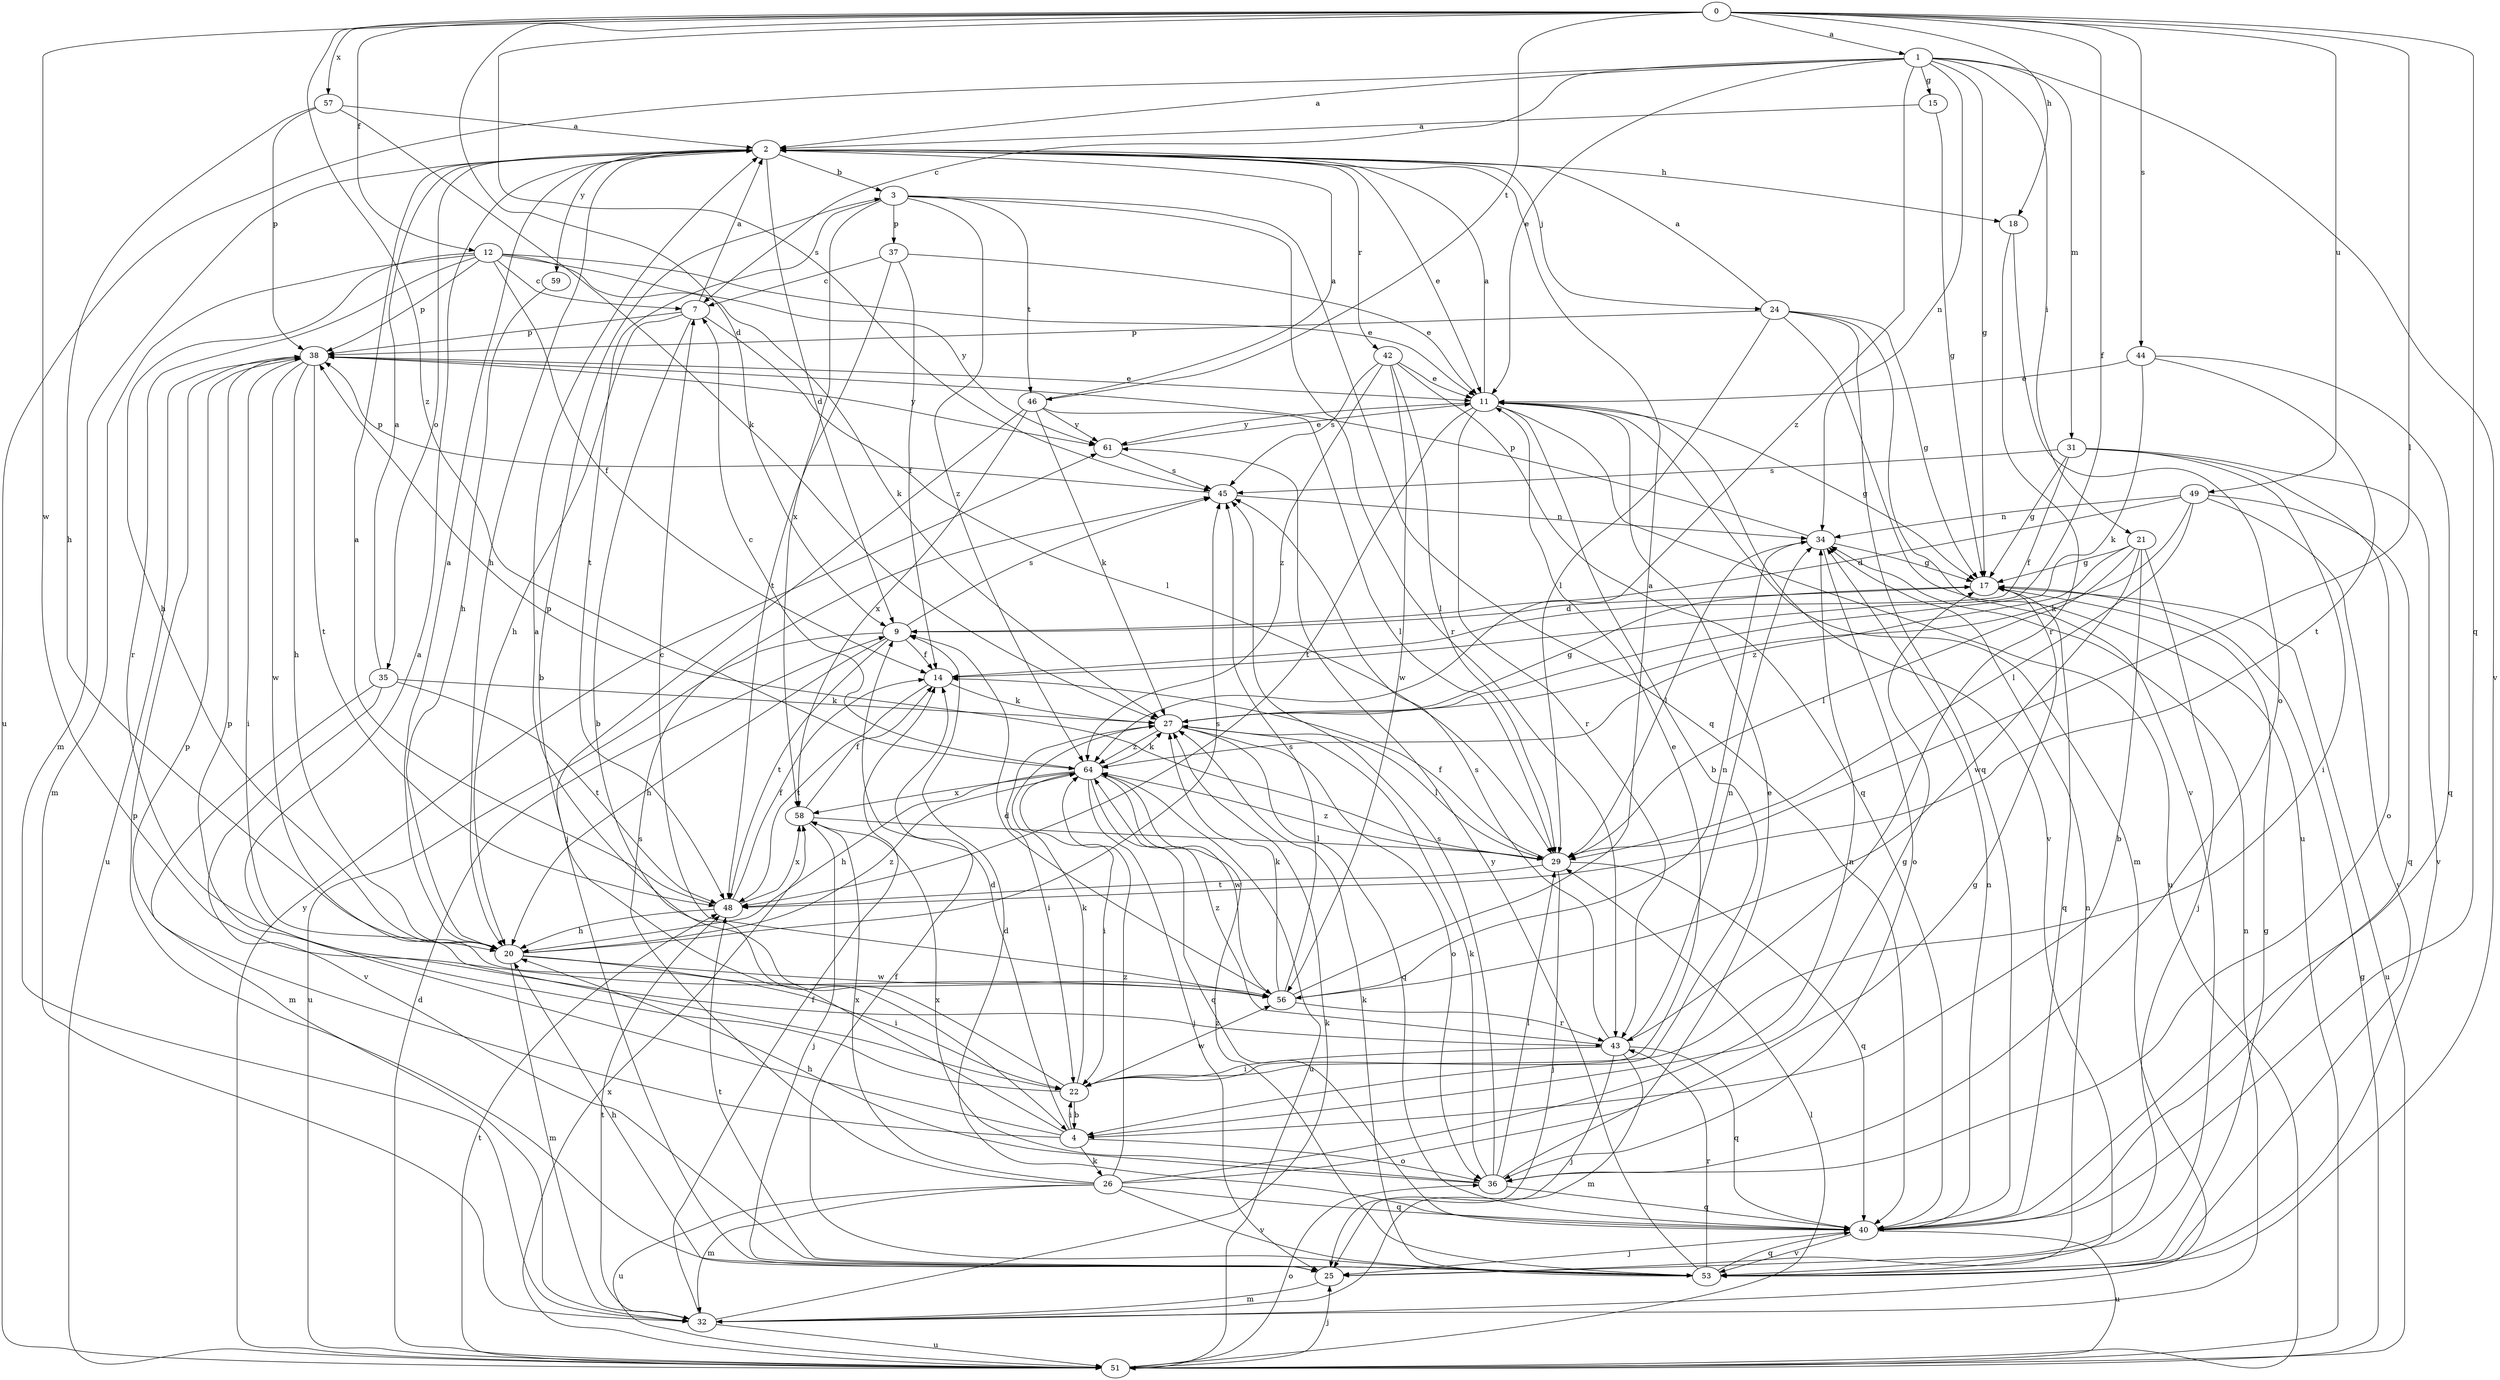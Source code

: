strict digraph  {
0;
1;
2;
3;
4;
7;
9;
11;
12;
14;
15;
17;
18;
20;
21;
22;
24;
25;
26;
27;
29;
31;
32;
34;
35;
36;
37;
38;
40;
42;
43;
44;
45;
46;
48;
49;
51;
53;
56;
57;
58;
59;
61;
64;
0 -> 1  [label=a];
0 -> 9  [label=d];
0 -> 12  [label=f];
0 -> 14  [label=f];
0 -> 18  [label=h];
0 -> 29  [label=l];
0 -> 40  [label=q];
0 -> 44  [label=s];
0 -> 45  [label=s];
0 -> 46  [label=t];
0 -> 49  [label=u];
0 -> 56  [label=w];
0 -> 57  [label=x];
0 -> 64  [label=z];
1 -> 2  [label=a];
1 -> 7  [label=c];
1 -> 11  [label=e];
1 -> 15  [label=g];
1 -> 17  [label=g];
1 -> 21  [label=i];
1 -> 31  [label=m];
1 -> 34  [label=n];
1 -> 51  [label=u];
1 -> 53  [label=v];
1 -> 64  [label=z];
2 -> 3  [label=b];
2 -> 9  [label=d];
2 -> 11  [label=e];
2 -> 18  [label=h];
2 -> 20  [label=h];
2 -> 24  [label=j];
2 -> 32  [label=m];
2 -> 35  [label=o];
2 -> 42  [label=r];
2 -> 59  [label=y];
3 -> 37  [label=p];
3 -> 40  [label=q];
3 -> 43  [label=r];
3 -> 46  [label=t];
3 -> 48  [label=t];
3 -> 58  [label=x];
3 -> 64  [label=z];
4 -> 2  [label=a];
4 -> 3  [label=b];
4 -> 9  [label=d];
4 -> 17  [label=g];
4 -> 22  [label=i];
4 -> 26  [label=k];
4 -> 36  [label=o];
4 -> 38  [label=p];
7 -> 2  [label=a];
7 -> 4  [label=b];
7 -> 20  [label=h];
7 -> 29  [label=l];
7 -> 38  [label=p];
9 -> 14  [label=f];
9 -> 20  [label=h];
9 -> 45  [label=s];
9 -> 48  [label=t];
9 -> 51  [label=u];
11 -> 2  [label=a];
11 -> 4  [label=b];
11 -> 17  [label=g];
11 -> 32  [label=m];
11 -> 43  [label=r];
11 -> 48  [label=t];
11 -> 51  [label=u];
11 -> 53  [label=v];
11 -> 61  [label=y];
12 -> 7  [label=c];
12 -> 11  [label=e];
12 -> 14  [label=f];
12 -> 20  [label=h];
12 -> 27  [label=k];
12 -> 32  [label=m];
12 -> 38  [label=p];
12 -> 43  [label=r];
12 -> 61  [label=y];
14 -> 27  [label=k];
14 -> 48  [label=t];
15 -> 2  [label=a];
15 -> 17  [label=g];
17 -> 9  [label=d];
17 -> 40  [label=q];
17 -> 51  [label=u];
18 -> 36  [label=o];
18 -> 43  [label=r];
20 -> 2  [label=a];
20 -> 22  [label=i];
20 -> 32  [label=m];
20 -> 45  [label=s];
20 -> 56  [label=w];
20 -> 64  [label=z];
21 -> 4  [label=b];
21 -> 17  [label=g];
21 -> 25  [label=j];
21 -> 29  [label=l];
21 -> 56  [label=w];
21 -> 64  [label=z];
22 -> 2  [label=a];
22 -> 4  [label=b];
22 -> 11  [label=e];
22 -> 27  [label=k];
22 -> 38  [label=p];
22 -> 56  [label=w];
24 -> 2  [label=a];
24 -> 17  [label=g];
24 -> 29  [label=l];
24 -> 38  [label=p];
24 -> 40  [label=q];
24 -> 51  [label=u];
24 -> 53  [label=v];
25 -> 20  [label=h];
25 -> 32  [label=m];
25 -> 34  [label=n];
26 -> 17  [label=g];
26 -> 32  [label=m];
26 -> 34  [label=n];
26 -> 40  [label=q];
26 -> 45  [label=s];
26 -> 51  [label=u];
26 -> 53  [label=v];
26 -> 58  [label=x];
26 -> 64  [label=z];
27 -> 17  [label=g];
27 -> 22  [label=i];
27 -> 29  [label=l];
27 -> 36  [label=o];
27 -> 40  [label=q];
27 -> 64  [label=z];
29 -> 14  [label=f];
29 -> 25  [label=j];
29 -> 38  [label=p];
29 -> 40  [label=q];
29 -> 48  [label=t];
29 -> 64  [label=z];
31 -> 14  [label=f];
31 -> 17  [label=g];
31 -> 22  [label=i];
31 -> 36  [label=o];
31 -> 45  [label=s];
31 -> 53  [label=v];
32 -> 14  [label=f];
32 -> 27  [label=k];
32 -> 34  [label=n];
32 -> 48  [label=t];
32 -> 51  [label=u];
34 -> 17  [label=g];
34 -> 29  [label=l];
34 -> 36  [label=o];
34 -> 38  [label=p];
35 -> 2  [label=a];
35 -> 27  [label=k];
35 -> 32  [label=m];
35 -> 48  [label=t];
35 -> 53  [label=v];
36 -> 11  [label=e];
36 -> 20  [label=h];
36 -> 27  [label=k];
36 -> 29  [label=l];
36 -> 40  [label=q];
36 -> 45  [label=s];
36 -> 58  [label=x];
37 -> 7  [label=c];
37 -> 11  [label=e];
37 -> 14  [label=f];
37 -> 48  [label=t];
38 -> 11  [label=e];
38 -> 20  [label=h];
38 -> 22  [label=i];
38 -> 48  [label=t];
38 -> 51  [label=u];
38 -> 56  [label=w];
38 -> 61  [label=y];
40 -> 9  [label=d];
40 -> 25  [label=j];
40 -> 34  [label=n];
40 -> 51  [label=u];
40 -> 53  [label=v];
42 -> 11  [label=e];
42 -> 29  [label=l];
42 -> 40  [label=q];
42 -> 45  [label=s];
42 -> 56  [label=w];
42 -> 64  [label=z];
43 -> 22  [label=i];
43 -> 25  [label=j];
43 -> 32  [label=m];
43 -> 34  [label=n];
43 -> 40  [label=q];
43 -> 45  [label=s];
43 -> 64  [label=z];
44 -> 11  [label=e];
44 -> 27  [label=k];
44 -> 40  [label=q];
44 -> 48  [label=t];
45 -> 34  [label=n];
45 -> 38  [label=p];
46 -> 2  [label=a];
46 -> 25  [label=j];
46 -> 27  [label=k];
46 -> 29  [label=l];
46 -> 58  [label=x];
46 -> 61  [label=y];
48 -> 2  [label=a];
48 -> 14  [label=f];
48 -> 20  [label=h];
48 -> 58  [label=x];
49 -> 9  [label=d];
49 -> 27  [label=k];
49 -> 29  [label=l];
49 -> 34  [label=n];
49 -> 40  [label=q];
49 -> 53  [label=v];
51 -> 9  [label=d];
51 -> 17  [label=g];
51 -> 25  [label=j];
51 -> 29  [label=l];
51 -> 36  [label=o];
51 -> 48  [label=t];
51 -> 58  [label=x];
51 -> 61  [label=y];
53 -> 14  [label=f];
53 -> 17  [label=g];
53 -> 27  [label=k];
53 -> 38  [label=p];
53 -> 40  [label=q];
53 -> 43  [label=r];
53 -> 48  [label=t];
53 -> 61  [label=y];
53 -> 64  [label=z];
56 -> 2  [label=a];
56 -> 7  [label=c];
56 -> 9  [label=d];
56 -> 27  [label=k];
56 -> 34  [label=n];
56 -> 43  [label=r];
56 -> 45  [label=s];
57 -> 2  [label=a];
57 -> 20  [label=h];
57 -> 27  [label=k];
57 -> 38  [label=p];
58 -> 14  [label=f];
58 -> 25  [label=j];
58 -> 29  [label=l];
59 -> 20  [label=h];
61 -> 11  [label=e];
61 -> 45  [label=s];
64 -> 7  [label=c];
64 -> 20  [label=h];
64 -> 22  [label=i];
64 -> 25  [label=j];
64 -> 27  [label=k];
64 -> 40  [label=q];
64 -> 51  [label=u];
64 -> 56  [label=w];
64 -> 58  [label=x];
}

